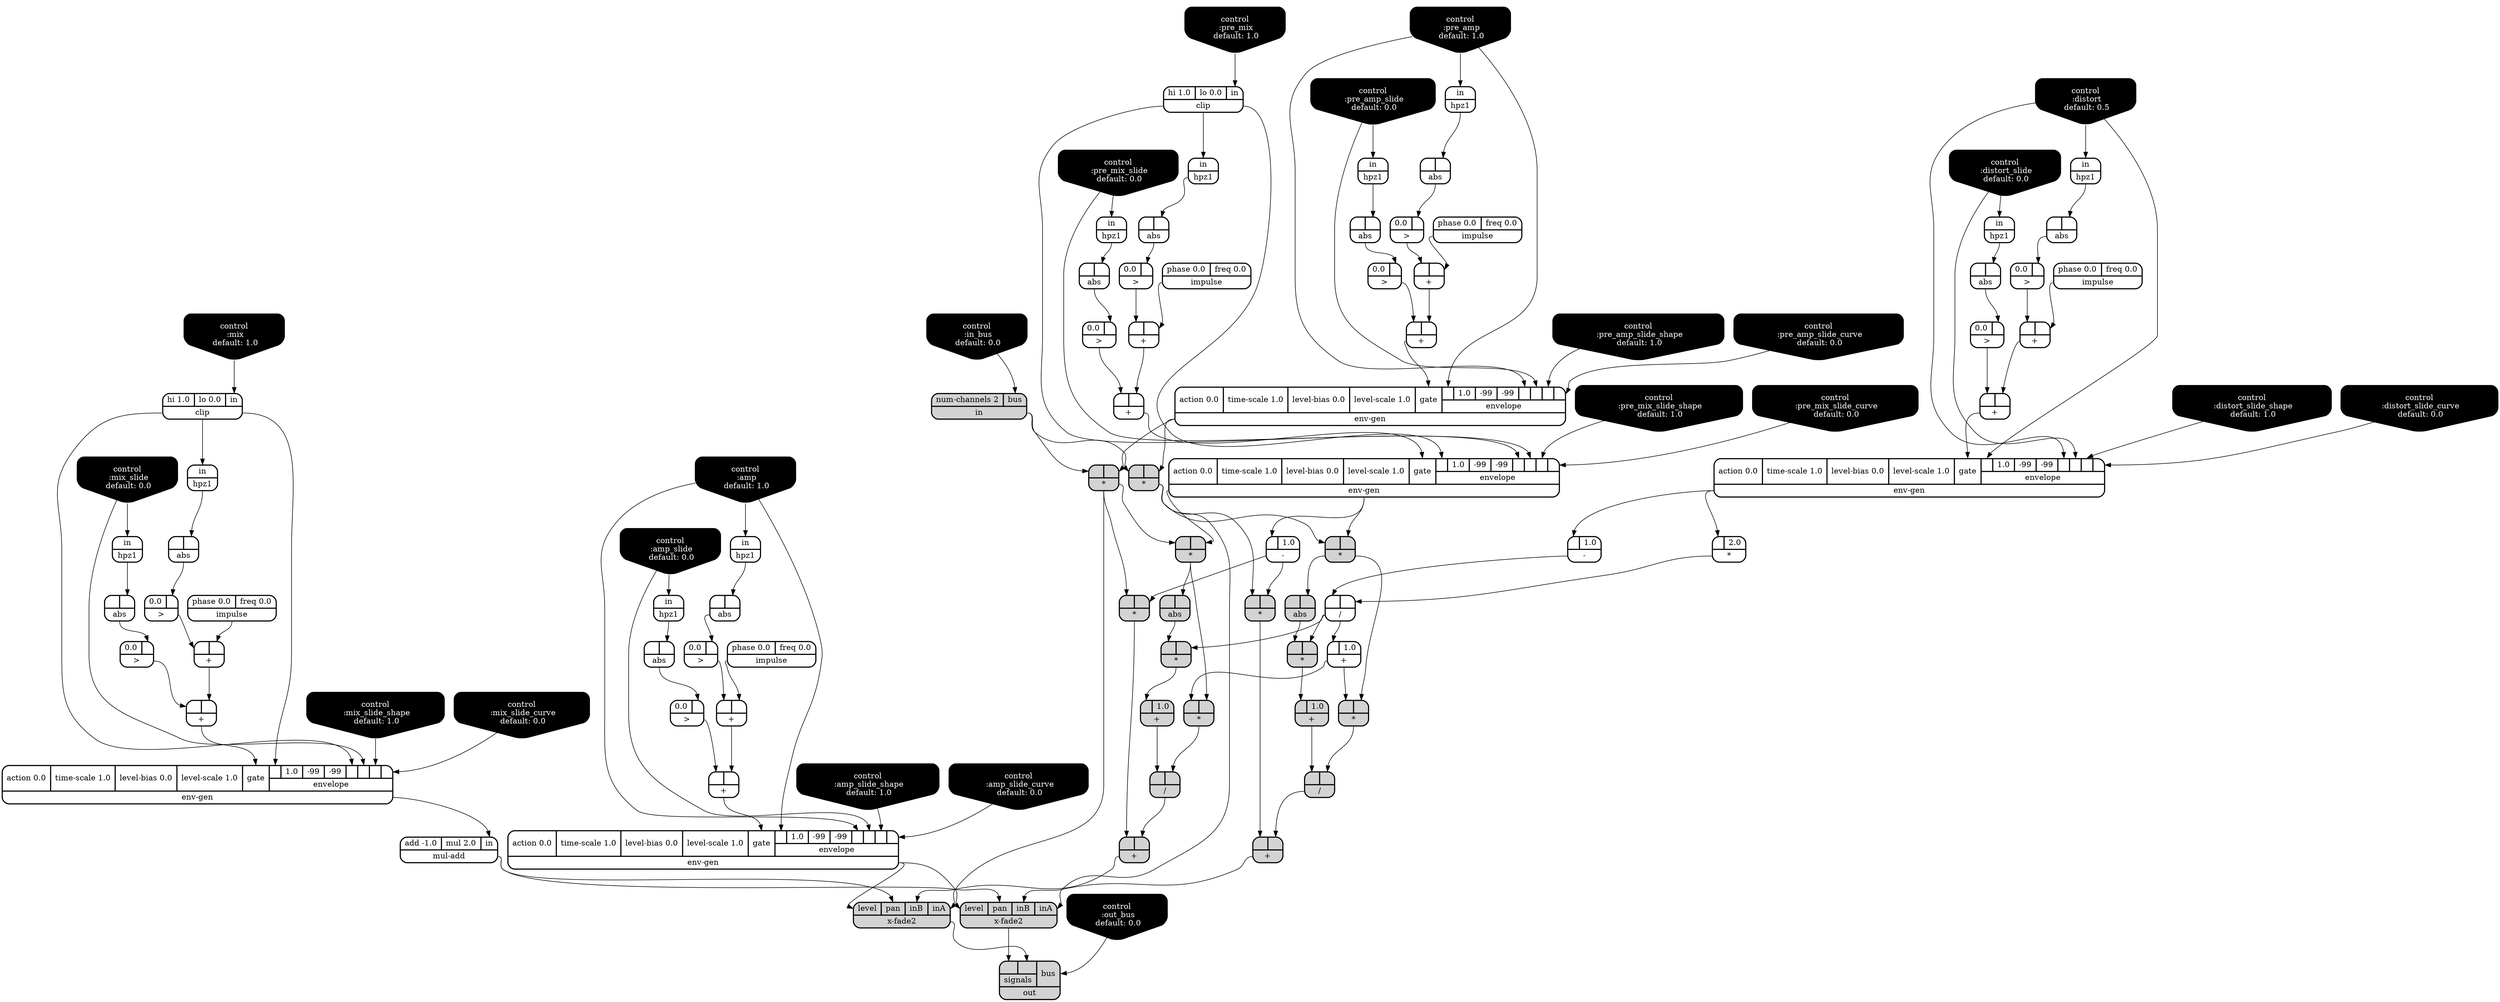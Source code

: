 digraph synthdef {
54 [label = "{{ <b> |<a> } |<__UG_NAME__>* }" style="filled, bold, rounded"  shape=record rankdir=LR];
55 [label = "{{ <b> |<a> } |<__UG_NAME__>* }" style="filled, bold, rounded"  shape=record rankdir=LR];
66 [label = "{{ <b> |<a> 2.0} |<__UG_NAME__>* }" style="bold, rounded" shape=record rankdir=LR];
70 [label = "{{ <b> |<a> } |<__UG_NAME__>* }" style="filled, bold, rounded"  shape=record rankdir=LR];
76 [label = "{{ <b> |<a> } |<__UG_NAME__>* }" style="filled, bold, rounded"  shape=record rankdir=LR];
80 [label = "{{ <b> |<a> } |<__UG_NAME__>* }" style="filled, bold, rounded"  shape=record rankdir=LR];
82 [label = "{{ <b> |<a> } |<__UG_NAME__>* }" style="filled, bold, rounded"  shape=record rankdir=LR];
83 [label = "{{ <b> |<a> } |<__UG_NAME__>* }" style="filled, bold, rounded"  shape=record rankdir=LR];
84 [label = "{{ <b> |<a> } |<__UG_NAME__>* }" style="filled, bold, rounded"  shape=record rankdir=LR];
86 [label = "{{ <b> |<a> } |<__UG_NAME__>* }" style="filled, bold, rounded"  shape=record rankdir=LR];
96 [label = "{{ <b> |<a> } |<__UG_NAME__>* }" style="filled, bold, rounded"  shape=record rankdir=LR];
26 [label = "{{ <b> |<a> } |<__UG_NAME__>+ }" style="bold, rounded" shape=record rankdir=LR];
30 [label = "{{ <b> |<a> } |<__UG_NAME__>+ }" style="bold, rounded" shape=record rankdir=LR];
37 [label = "{{ <b> |<a> } |<__UG_NAME__>+ }" style="bold, rounded" shape=record rankdir=LR];
41 [label = "{{ <b> |<a> } |<__UG_NAME__>+ }" style="bold, rounded" shape=record rankdir=LR];
47 [label = "{{ <b> |<a> } |<__UG_NAME__>+ }" style="bold, rounded" shape=record rankdir=LR];
51 [label = "{{ <b> |<a> } |<__UG_NAME__>+ }" style="bold, rounded" shape=record rankdir=LR];
60 [label = "{{ <b> |<a> } |<__UG_NAME__>+ }" style="bold, rounded" shape=record rankdir=LR];
64 [label = "{{ <b> |<a> } |<__UG_NAME__>+ }" style="bold, rounded" shape=record rankdir=LR];
69 [label = "{{ <b> |<a> 1.0} |<__UG_NAME__>+ }" style="bold, rounded" shape=record rankdir=LR];
77 [label = "{{ <b> |<a> 1.0} |<__UG_NAME__>+ }" style="filled, bold, rounded"  shape=record rankdir=LR];
81 [label = "{{ <b> |<a> } |<__UG_NAME__>+ }" style="filled, bold, rounded"  shape=record rankdir=LR];
87 [label = "{{ <b> |<a> 1.0} |<__UG_NAME__>+ }" style="filled, bold, rounded"  shape=record rankdir=LR];
93 [label = "{{ <b> |<a> } |<__UG_NAME__>+ }" style="bold, rounded" shape=record rankdir=LR];
94 [label = "{{ <b> |<a> } |<__UG_NAME__>+ }" style="bold, rounded" shape=record rankdir=LR];
97 [label = "{{ <b> |<a> } |<__UG_NAME__>+ }" style="filled, bold, rounded"  shape=record rankdir=LR];
67 [label = "{{ <b> |<a> 1.0} |<__UG_NAME__>- }" style="bold, rounded" shape=record rankdir=LR];
79 [label = "{{ <b> |<a> 1.0} |<__UG_NAME__>- }" style="bold, rounded" shape=record rankdir=LR];
68 [label = "{{ <b> |<a> } |<__UG_NAME__>/ }" style="bold, rounded" shape=record rankdir=LR];
78 [label = "{{ <b> |<a> } |<__UG_NAME__>/ }" style="filled, bold, rounded"  shape=record rankdir=LR];
88 [label = "{{ <b> |<a> } |<__UG_NAME__>/ }" style="filled, bold, rounded"  shape=record rankdir=LR];
25 [label = "{{ <b> 0.0|<a> } |<__UG_NAME__>\> }" style="bold, rounded" shape=record rankdir=LR];
29 [label = "{{ <b> 0.0|<a> } |<__UG_NAME__>\> }" style="bold, rounded" shape=record rankdir=LR];
36 [label = "{{ <b> 0.0|<a> } |<__UG_NAME__>\> }" style="bold, rounded" shape=record rankdir=LR];
40 [label = "{{ <b> 0.0|<a> } |<__UG_NAME__>\> }" style="bold, rounded" shape=record rankdir=LR];
46 [label = "{{ <b> 0.0|<a> } |<__UG_NAME__>\> }" style="bold, rounded" shape=record rankdir=LR];
50 [label = "{{ <b> 0.0|<a> } |<__UG_NAME__>\> }" style="bold, rounded" shape=record rankdir=LR];
59 [label = "{{ <b> 0.0|<a> } |<__UG_NAME__>\> }" style="bold, rounded" shape=record rankdir=LR];
63 [label = "{{ <b> 0.0|<a> } |<__UG_NAME__>\> }" style="bold, rounded" shape=record rankdir=LR];
74 [label = "{{ <b> 0.0|<a> } |<__UG_NAME__>\> }" style="bold, rounded" shape=record rankdir=LR];
92 [label = "{{ <b> 0.0|<a> } |<__UG_NAME__>\> }" style="bold, rounded" shape=record rankdir=LR];
24 [label = "{{ <b> |<a> } |<__UG_NAME__>abs }" style="bold, rounded" shape=record rankdir=LR];
28 [label = "{{ <b> |<a> } |<__UG_NAME__>abs }" style="bold, rounded" shape=record rankdir=LR];
35 [label = "{{ <b> |<a> } |<__UG_NAME__>abs }" style="bold, rounded" shape=record rankdir=LR];
39 [label = "{{ <b> |<a> } |<__UG_NAME__>abs }" style="bold, rounded" shape=record rankdir=LR];
45 [label = "{{ <b> |<a> } |<__UG_NAME__>abs }" style="bold, rounded" shape=record rankdir=LR];
49 [label = "{{ <b> |<a> } |<__UG_NAME__>abs }" style="bold, rounded" shape=record rankdir=LR];
58 [label = "{{ <b> |<a> } |<__UG_NAME__>abs }" style="bold, rounded" shape=record rankdir=LR];
62 [label = "{{ <b> |<a> } |<__UG_NAME__>abs }" style="bold, rounded" shape=record rankdir=LR];
73 [label = "{{ <b> |<a> } |<__UG_NAME__>abs }" style="bold, rounded" shape=record rankdir=LR];
75 [label = "{{ <b> |<a> } |<__UG_NAME__>abs }" style="filled, bold, rounded"  shape=record rankdir=LR];
85 [label = "{{ <b> |<a> } |<__UG_NAME__>abs }" style="filled, bold, rounded"  shape=record rankdir=LR];
91 [label = "{{ <b> |<a> } |<__UG_NAME__>abs }" style="bold, rounded" shape=record rankdir=LR];
33 [label = "{{ <hi> hi 1.0|<lo> lo 0.0|<in> in} |<__UG_NAME__>clip }" style="bold, rounded" shape=record rankdir=LR];
89 [label = "{{ <hi> hi 1.0|<lo> lo 0.0|<in> in} |<__UG_NAME__>clip }" style="bold, rounded" shape=record rankdir=LR];
0 [label = "control
 :distort
 default: 0.5" shape=invhouse style="rounded, filled, bold" fillcolor=black fontcolor=white ]; 
1 [label = "control
 :distort_slide
 default: 0.0" shape=invhouse style="rounded, filled, bold" fillcolor=black fontcolor=white ]; 
2 [label = "control
 :distort_slide_shape
 default: 1.0" shape=invhouse style="rounded, filled, bold" fillcolor=black fontcolor=white ]; 
3 [label = "control
 :distort_slide_curve
 default: 0.0" shape=invhouse style="rounded, filled, bold" fillcolor=black fontcolor=white ]; 
4 [label = "control
 :pre_amp
 default: 1.0" shape=invhouse style="rounded, filled, bold" fillcolor=black fontcolor=white ]; 
5 [label = "control
 :pre_amp_slide
 default: 0.0" shape=invhouse style="rounded, filled, bold" fillcolor=black fontcolor=white ]; 
6 [label = "control
 :pre_amp_slide_shape
 default: 1.0" shape=invhouse style="rounded, filled, bold" fillcolor=black fontcolor=white ]; 
7 [label = "control
 :pre_amp_slide_curve
 default: 0.0" shape=invhouse style="rounded, filled, bold" fillcolor=black fontcolor=white ]; 
8 [label = "control
 :amp
 default: 1.0" shape=invhouse style="rounded, filled, bold" fillcolor=black fontcolor=white ]; 
9 [label = "control
 :amp_slide
 default: 0.0" shape=invhouse style="rounded, filled, bold" fillcolor=black fontcolor=white ]; 
10 [label = "control
 :amp_slide_shape
 default: 1.0" shape=invhouse style="rounded, filled, bold" fillcolor=black fontcolor=white ]; 
11 [label = "control
 :amp_slide_curve
 default: 0.0" shape=invhouse style="rounded, filled, bold" fillcolor=black fontcolor=white ]; 
12 [label = "control
 :mix
 default: 1.0" shape=invhouse style="rounded, filled, bold" fillcolor=black fontcolor=white ]; 
13 [label = "control
 :mix_slide
 default: 0.0" shape=invhouse style="rounded, filled, bold" fillcolor=black fontcolor=white ]; 
14 [label = "control
 :mix_slide_shape
 default: 1.0" shape=invhouse style="rounded, filled, bold" fillcolor=black fontcolor=white ]; 
15 [label = "control
 :mix_slide_curve
 default: 0.0" shape=invhouse style="rounded, filled, bold" fillcolor=black fontcolor=white ]; 
16 [label = "control
 :pre_mix
 default: 1.0" shape=invhouse style="rounded, filled, bold" fillcolor=black fontcolor=white ]; 
17 [label = "control
 :pre_mix_slide
 default: 0.0" shape=invhouse style="rounded, filled, bold" fillcolor=black fontcolor=white ]; 
18 [label = "control
 :pre_mix_slide_shape
 default: 1.0" shape=invhouse style="rounded, filled, bold" fillcolor=black fontcolor=white ]; 
19 [label = "control
 :pre_mix_slide_curve
 default: 0.0" shape=invhouse style="rounded, filled, bold" fillcolor=black fontcolor=white ]; 
20 [label = "control
 :in_bus
 default: 0.0" shape=invhouse style="rounded, filled, bold" fillcolor=black fontcolor=white ]; 
21 [label = "control
 :out_bus
 default: 0.0" shape=invhouse style="rounded, filled, bold" fillcolor=black fontcolor=white ]; 
31 [label = "{{ <action> action 0.0|<time____scale> time-scale 1.0|<level____bias> level-bias 0.0|<level____scale> level-scale 1.0|<gate> gate|{{<envelope___control___0>|1.0|-99|-99|<envelope___control___4>|<envelope___control___5>|<envelope___control___6>|<envelope___control___7>}|envelope}} |<__UG_NAME__>env-gen }" style="bold, rounded" shape=record rankdir=LR];
42 [label = "{{ <action> action 0.0|<time____scale> time-scale 1.0|<level____bias> level-bias 0.0|<level____scale> level-scale 1.0|<gate> gate|{{<envelope___clip___0>|1.0|-99|-99|<envelope___clip___4>|<envelope___control___5>|<envelope___control___6>|<envelope___control___7>}|envelope}} |<__UG_NAME__>env-gen }" style="bold, rounded" shape=record rankdir=LR];
52 [label = "{{ <action> action 0.0|<time____scale> time-scale 1.0|<level____bias> level-bias 0.0|<level____scale> level-scale 1.0|<gate> gate|{{<envelope___control___0>|1.0|-99|-99|<envelope___control___4>|<envelope___control___5>|<envelope___control___6>|<envelope___control___7>}|envelope}} |<__UG_NAME__>env-gen }" style="bold, rounded" shape=record rankdir=LR];
65 [label = "{{ <action> action 0.0|<time____scale> time-scale 1.0|<level____bias> level-bias 0.0|<level____scale> level-scale 1.0|<gate> gate|{{<envelope___control___0>|1.0|-99|-99|<envelope___control___4>|<envelope___control___5>|<envelope___control___6>|<envelope___control___7>}|envelope}} |<__UG_NAME__>env-gen }" style="bold, rounded" shape=record rankdir=LR];
95 [label = "{{ <action> action 0.0|<time____scale> time-scale 1.0|<level____bias> level-bias 0.0|<level____scale> level-scale 1.0|<gate> gate|{{<envelope___clip___0>|1.0|-99|-99|<envelope___clip___4>|<envelope___control___5>|<envelope___control___6>|<envelope___control___7>}|envelope}} |<__UG_NAME__>env-gen }" style="bold, rounded" shape=record rankdir=LR];
23 [label = "{{ <in> in} |<__UG_NAME__>hpz1 }" style="bold, rounded" shape=record rankdir=LR];
27 [label = "{{ <in> in} |<__UG_NAME__>hpz1 }" style="bold, rounded" shape=record rankdir=LR];
34 [label = "{{ <in> in} |<__UG_NAME__>hpz1 }" style="bold, rounded" shape=record rankdir=LR];
38 [label = "{{ <in> in} |<__UG_NAME__>hpz1 }" style="bold, rounded" shape=record rankdir=LR];
44 [label = "{{ <in> in} |<__UG_NAME__>hpz1 }" style="bold, rounded" shape=record rankdir=LR];
48 [label = "{{ <in> in} |<__UG_NAME__>hpz1 }" style="bold, rounded" shape=record rankdir=LR];
57 [label = "{{ <in> in} |<__UG_NAME__>hpz1 }" style="bold, rounded" shape=record rankdir=LR];
61 [label = "{{ <in> in} |<__UG_NAME__>hpz1 }" style="bold, rounded" shape=record rankdir=LR];
72 [label = "{{ <in> in} |<__UG_NAME__>hpz1 }" style="bold, rounded" shape=record rankdir=LR];
90 [label = "{{ <in> in} |<__UG_NAME__>hpz1 }" style="bold, rounded" shape=record rankdir=LR];
22 [label = "{{ <phase> phase 0.0|<freq> freq 0.0} |<__UG_NAME__>impulse }" style="bold, rounded" shape=record rankdir=LR];
32 [label = "{{ <phase> phase 0.0|<freq> freq 0.0} |<__UG_NAME__>impulse }" style="bold, rounded" shape=record rankdir=LR];
43 [label = "{{ <phase> phase 0.0|<freq> freq 0.0} |<__UG_NAME__>impulse }" style="bold, rounded" shape=record rankdir=LR];
56 [label = "{{ <phase> phase 0.0|<freq> freq 0.0} |<__UG_NAME__>impulse }" style="bold, rounded" shape=record rankdir=LR];
71 [label = "{{ <phase> phase 0.0|<freq> freq 0.0} |<__UG_NAME__>impulse }" style="bold, rounded" shape=record rankdir=LR];
53 [label = "{{ <num____channels> num-channels 2|<bus> bus} |<__UG_NAME__>in }" style="filled, bold, rounded"  shape=record rankdir=LR];
98 [label = "{{ <add> add -1.0|<mul> mul 2.0|<in> in} |<__UG_NAME__>mul-add }" style="bold, rounded" shape=record rankdir=LR];
101 [label = "{{ {{<signals___x____fade2___0>|<signals___x____fade2___1>}|signals}|<bus> bus} |<__UG_NAME__>out }" style="filled, bold, rounded"  shape=record rankdir=LR];
99 [label = "{{ <level> level|<pan> pan|<inb> inB|<ina> inA} |<__UG_NAME__>x-fade2 }" style="filled, bold, rounded"  shape=record rankdir=LR];
100 [label = "{{ <level> level|<pan> pan|<inb> inB|<ina> inA} |<__UG_NAME__>x-fade2 }" style="filled, bold, rounded"  shape=record rankdir=LR];

52:__UG_NAME__ -> 54:a ;
53:__UG_NAME__ -> 54:b ;
42:__UG_NAME__ -> 55:a ;
54:__UG_NAME__ -> 55:b ;
65:__UG_NAME__ -> 66:b ;
55:__UG_NAME__ -> 70:a ;
69:__UG_NAME__ -> 70:b ;
68:__UG_NAME__ -> 76:a ;
75:__UG_NAME__ -> 76:b ;
79:__UG_NAME__ -> 80:a ;
54:__UG_NAME__ -> 80:b ;
52:__UG_NAME__ -> 82:a ;
53:__UG_NAME__ -> 82:b ;
42:__UG_NAME__ -> 83:a ;
82:__UG_NAME__ -> 83:b ;
83:__UG_NAME__ -> 84:a ;
69:__UG_NAME__ -> 84:b ;
68:__UG_NAME__ -> 86:a ;
85:__UG_NAME__ -> 86:b ;
79:__UG_NAME__ -> 96:a ;
82:__UG_NAME__ -> 96:b ;
22:__UG_NAME__ -> 26:a ;
25:__UG_NAME__ -> 26:b ;
26:__UG_NAME__ -> 30:a ;
29:__UG_NAME__ -> 30:b ;
32:__UG_NAME__ -> 37:a ;
36:__UG_NAME__ -> 37:b ;
37:__UG_NAME__ -> 41:a ;
40:__UG_NAME__ -> 41:b ;
43:__UG_NAME__ -> 47:a ;
46:__UG_NAME__ -> 47:b ;
47:__UG_NAME__ -> 51:a ;
50:__UG_NAME__ -> 51:b ;
56:__UG_NAME__ -> 60:a ;
59:__UG_NAME__ -> 60:b ;
60:__UG_NAME__ -> 64:a ;
63:__UG_NAME__ -> 64:b ;
68:__UG_NAME__ -> 69:b ;
76:__UG_NAME__ -> 77:b ;
78:__UG_NAME__ -> 81:a ;
80:__UG_NAME__ -> 81:b ;
86:__UG_NAME__ -> 87:b ;
71:__UG_NAME__ -> 93:a ;
92:__UG_NAME__ -> 93:b ;
93:__UG_NAME__ -> 94:a ;
74:__UG_NAME__ -> 94:b ;
88:__UG_NAME__ -> 97:a ;
96:__UG_NAME__ -> 97:b ;
65:__UG_NAME__ -> 67:b ;
42:__UG_NAME__ -> 79:b ;
66:__UG_NAME__ -> 68:a ;
67:__UG_NAME__ -> 68:b ;
70:__UG_NAME__ -> 78:a ;
77:__UG_NAME__ -> 78:b ;
84:__UG_NAME__ -> 88:a ;
87:__UG_NAME__ -> 88:b ;
24:__UG_NAME__ -> 25:a ;
28:__UG_NAME__ -> 29:a ;
35:__UG_NAME__ -> 36:a ;
39:__UG_NAME__ -> 40:a ;
45:__UG_NAME__ -> 46:a ;
49:__UG_NAME__ -> 50:a ;
58:__UG_NAME__ -> 59:a ;
62:__UG_NAME__ -> 63:a ;
73:__UG_NAME__ -> 74:a ;
91:__UG_NAME__ -> 92:a ;
23:__UG_NAME__ -> 24:a ;
27:__UG_NAME__ -> 28:a ;
34:__UG_NAME__ -> 35:a ;
38:__UG_NAME__ -> 39:a ;
44:__UG_NAME__ -> 45:a ;
48:__UG_NAME__ -> 49:a ;
57:__UG_NAME__ -> 58:a ;
61:__UG_NAME__ -> 62:a ;
72:__UG_NAME__ -> 73:a ;
55:__UG_NAME__ -> 75:a ;
83:__UG_NAME__ -> 85:a ;
90:__UG_NAME__ -> 91:a ;
16:__UG_NAME__ -> 33:in ;
12:__UG_NAME__ -> 89:in ;
8:__UG_NAME__ -> 31:envelope___control___0 ;
8:__UG_NAME__ -> 31:envelope___control___4 ;
9:__UG_NAME__ -> 31:envelope___control___5 ;
10:__UG_NAME__ -> 31:envelope___control___6 ;
11:__UG_NAME__ -> 31:envelope___control___7 ;
30:__UG_NAME__ -> 31:gate ;
33:__UG_NAME__ -> 42:envelope___clip___0 ;
33:__UG_NAME__ -> 42:envelope___clip___4 ;
17:__UG_NAME__ -> 42:envelope___control___5 ;
18:__UG_NAME__ -> 42:envelope___control___6 ;
19:__UG_NAME__ -> 42:envelope___control___7 ;
41:__UG_NAME__ -> 42:gate ;
4:__UG_NAME__ -> 52:envelope___control___0 ;
4:__UG_NAME__ -> 52:envelope___control___4 ;
5:__UG_NAME__ -> 52:envelope___control___5 ;
6:__UG_NAME__ -> 52:envelope___control___6 ;
7:__UG_NAME__ -> 52:envelope___control___7 ;
51:__UG_NAME__ -> 52:gate ;
0:__UG_NAME__ -> 65:envelope___control___0 ;
0:__UG_NAME__ -> 65:envelope___control___4 ;
1:__UG_NAME__ -> 65:envelope___control___5 ;
2:__UG_NAME__ -> 65:envelope___control___6 ;
3:__UG_NAME__ -> 65:envelope___control___7 ;
64:__UG_NAME__ -> 65:gate ;
89:__UG_NAME__ -> 95:envelope___clip___0 ;
89:__UG_NAME__ -> 95:envelope___clip___4 ;
13:__UG_NAME__ -> 95:envelope___control___5 ;
14:__UG_NAME__ -> 95:envelope___control___6 ;
15:__UG_NAME__ -> 95:envelope___control___7 ;
94:__UG_NAME__ -> 95:gate ;
8:__UG_NAME__ -> 23:in ;
9:__UG_NAME__ -> 27:in ;
33:__UG_NAME__ -> 34:in ;
17:__UG_NAME__ -> 38:in ;
4:__UG_NAME__ -> 44:in ;
5:__UG_NAME__ -> 48:in ;
0:__UG_NAME__ -> 57:in ;
1:__UG_NAME__ -> 61:in ;
13:__UG_NAME__ -> 72:in ;
89:__UG_NAME__ -> 90:in ;
20:__UG_NAME__ -> 53:bus ;
95:__UG_NAME__ -> 98:in ;
21:__UG_NAME__ -> 101:bus ;
99:__UG_NAME__ -> 101:signals___x____fade2___0 ;
100:__UG_NAME__ -> 101:signals___x____fade2___1 ;
82:__UG_NAME__ -> 99:ina ;
97:__UG_NAME__ -> 99:inb ;
98:__UG_NAME__ -> 99:pan ;
31:__UG_NAME__ -> 99:level ;
54:__UG_NAME__ -> 100:ina ;
81:__UG_NAME__ -> 100:inb ;
98:__UG_NAME__ -> 100:pan ;
31:__UG_NAME__ -> 100:level ;

}